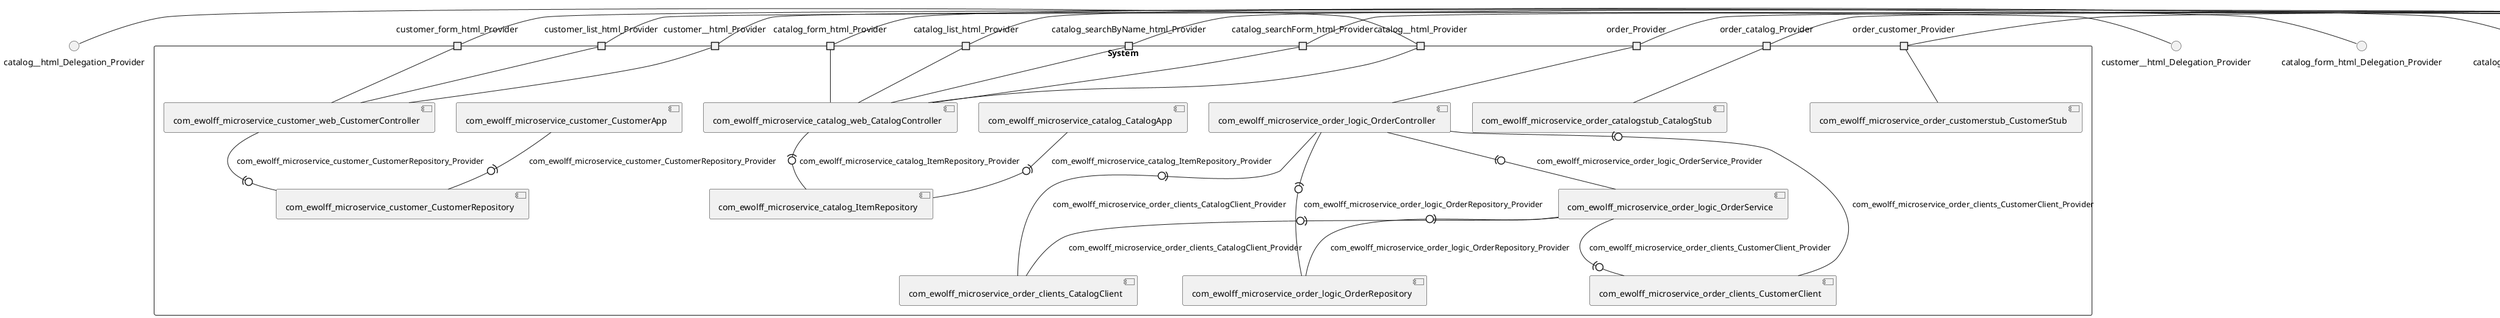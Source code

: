@startuml
skinparam fixCircleLabelOverlapping true
skinparam componentStyle uml2
() catalog__html_Delegation_Provider
() catalog_form_html_Delegation_Provider
() catalog_list_html_Delegation_Provider
() catalog_searchByName_html_Delegation_Provider
() catalog_searchForm_html_Delegation_Provider
() customer__html_Delegation_Provider
() customer_form_html_Delegation_Provider
() customer_list_html_Delegation_Provider
() order_Delegation_Provider
() order_catalog_Delegation_Provider
() order_customer_Delegation_Provider
rectangle System {
[com_ewolff_microservice_catalog_CatalogApp] [[ewolff-microservice.repository#_gk_KL9teEe6MMoeZ1GOnLg]]
[com_ewolff_microservice_catalog_ItemRepository] [[ewolff-microservice.repository#_gk_KL9teEe6MMoeZ1GOnLg]]
[com_ewolff_microservice_catalog_web_CatalogController] [[ewolff-microservice.repository#_gk_KL9teEe6MMoeZ1GOnLg]]
[com_ewolff_microservice_customer_CustomerApp] [[ewolff-microservice.repository#_gk_KL9teEe6MMoeZ1GOnLg]]
[com_ewolff_microservice_customer_CustomerRepository] [[ewolff-microservice.repository#_gk_KL9teEe6MMoeZ1GOnLg]]
[com_ewolff_microservice_customer_web_CustomerController] [[ewolff-microservice.repository#_gk_KL9teEe6MMoeZ1GOnLg]]
[com_ewolff_microservice_order_catalogstub_CatalogStub] [[ewolff-microservice.repository#_gk_KL9teEe6MMoeZ1GOnLg]]
[com_ewolff_microservice_order_clients_CatalogClient] [[ewolff-microservice.repository#_gk_KL9teEe6MMoeZ1GOnLg]]
[com_ewolff_microservice_order_clients_CustomerClient] [[ewolff-microservice.repository#_gk_KL9teEe6MMoeZ1GOnLg]]
[com_ewolff_microservice_order_customerstub_CustomerStub] [[ewolff-microservice.repository#_gk_KL9teEe6MMoeZ1GOnLg]]
[com_ewolff_microservice_order_logic_OrderController] [[ewolff-microservice.repository#_gk_KL9teEe6MMoeZ1GOnLg]]
[com_ewolff_microservice_order_logic_OrderRepository] [[ewolff-microservice.repository#_gk_KL9teEe6MMoeZ1GOnLg]]
[com_ewolff_microservice_order_logic_OrderService] [[ewolff-microservice.repository#_gk_KL9teEe6MMoeZ1GOnLg]]
port catalog__html_Provider
catalog__html_Delegation_Provider - catalog__html_Provider
catalog__html_Provider - [com_ewolff_microservice_catalog_web_CatalogController]
port catalog_form_html_Provider
catalog_form_html_Delegation_Provider - catalog_form_html_Provider
catalog_form_html_Provider - [com_ewolff_microservice_catalog_web_CatalogController]
port catalog_list_html_Provider
catalog_list_html_Delegation_Provider - catalog_list_html_Provider
catalog_list_html_Provider - [com_ewolff_microservice_catalog_web_CatalogController]
port catalog_searchByName_html_Provider
catalog_searchByName_html_Delegation_Provider - catalog_searchByName_html_Provider
catalog_searchByName_html_Provider - [com_ewolff_microservice_catalog_web_CatalogController]
port catalog_searchForm_html_Provider
catalog_searchForm_html_Delegation_Provider - catalog_searchForm_html_Provider
catalog_searchForm_html_Provider - [com_ewolff_microservice_catalog_web_CatalogController]
[com_ewolff_microservice_catalog_web_CatalogController] -(0- [com_ewolff_microservice_catalog_ItemRepository] : com_ewolff_microservice_catalog_ItemRepository_Provider
[com_ewolff_microservice_catalog_CatalogApp] -(0- [com_ewolff_microservice_catalog_ItemRepository] : com_ewolff_microservice_catalog_ItemRepository_Provider
[com_ewolff_microservice_customer_web_CustomerController] -(0- [com_ewolff_microservice_customer_CustomerRepository] : com_ewolff_microservice_customer_CustomerRepository_Provider
[com_ewolff_microservice_customer_CustomerApp] -(0- [com_ewolff_microservice_customer_CustomerRepository] : com_ewolff_microservice_customer_CustomerRepository_Provider
[com_ewolff_microservice_order_logic_OrderController] -(0- [com_ewolff_microservice_order_clients_CatalogClient] : com_ewolff_microservice_order_clients_CatalogClient_Provider
[com_ewolff_microservice_order_logic_OrderService] -(0- [com_ewolff_microservice_order_clients_CatalogClient] : com_ewolff_microservice_order_clients_CatalogClient_Provider
[com_ewolff_microservice_order_logic_OrderService] -(0- [com_ewolff_microservice_order_clients_CustomerClient] : com_ewolff_microservice_order_clients_CustomerClient_Provider
[com_ewolff_microservice_order_logic_OrderController] -(0- [com_ewolff_microservice_order_clients_CustomerClient] : com_ewolff_microservice_order_clients_CustomerClient_Provider
[com_ewolff_microservice_order_logic_OrderController] -(0- [com_ewolff_microservice_order_logic_OrderRepository] : com_ewolff_microservice_order_logic_OrderRepository_Provider
[com_ewolff_microservice_order_logic_OrderService] -(0- [com_ewolff_microservice_order_logic_OrderRepository] : com_ewolff_microservice_order_logic_OrderRepository_Provider
[com_ewolff_microservice_order_logic_OrderController] -(0- [com_ewolff_microservice_order_logic_OrderService] : com_ewolff_microservice_order_logic_OrderService_Provider
port customer__html_Provider
customer__html_Delegation_Provider - customer__html_Provider
customer__html_Provider - [com_ewolff_microservice_customer_web_CustomerController]
port customer_form_html_Provider
customer_form_html_Delegation_Provider - customer_form_html_Provider
customer_form_html_Provider - [com_ewolff_microservice_customer_web_CustomerController]
port customer_list_html_Provider
customer_list_html_Delegation_Provider - customer_list_html_Provider
customer_list_html_Provider - [com_ewolff_microservice_customer_web_CustomerController]
port order_Provider
order_Delegation_Provider - order_Provider
order_Provider - [com_ewolff_microservice_order_logic_OrderController]
port order_catalog_Provider
order_catalog_Delegation_Provider - order_catalog_Provider
order_catalog_Provider - [com_ewolff_microservice_order_catalogstub_CatalogStub]
port order_customer_Provider
order_customer_Delegation_Provider - order_customer_Provider
order_customer_Provider - [com_ewolff_microservice_order_customerstub_CustomerStub]
}

@enduml
